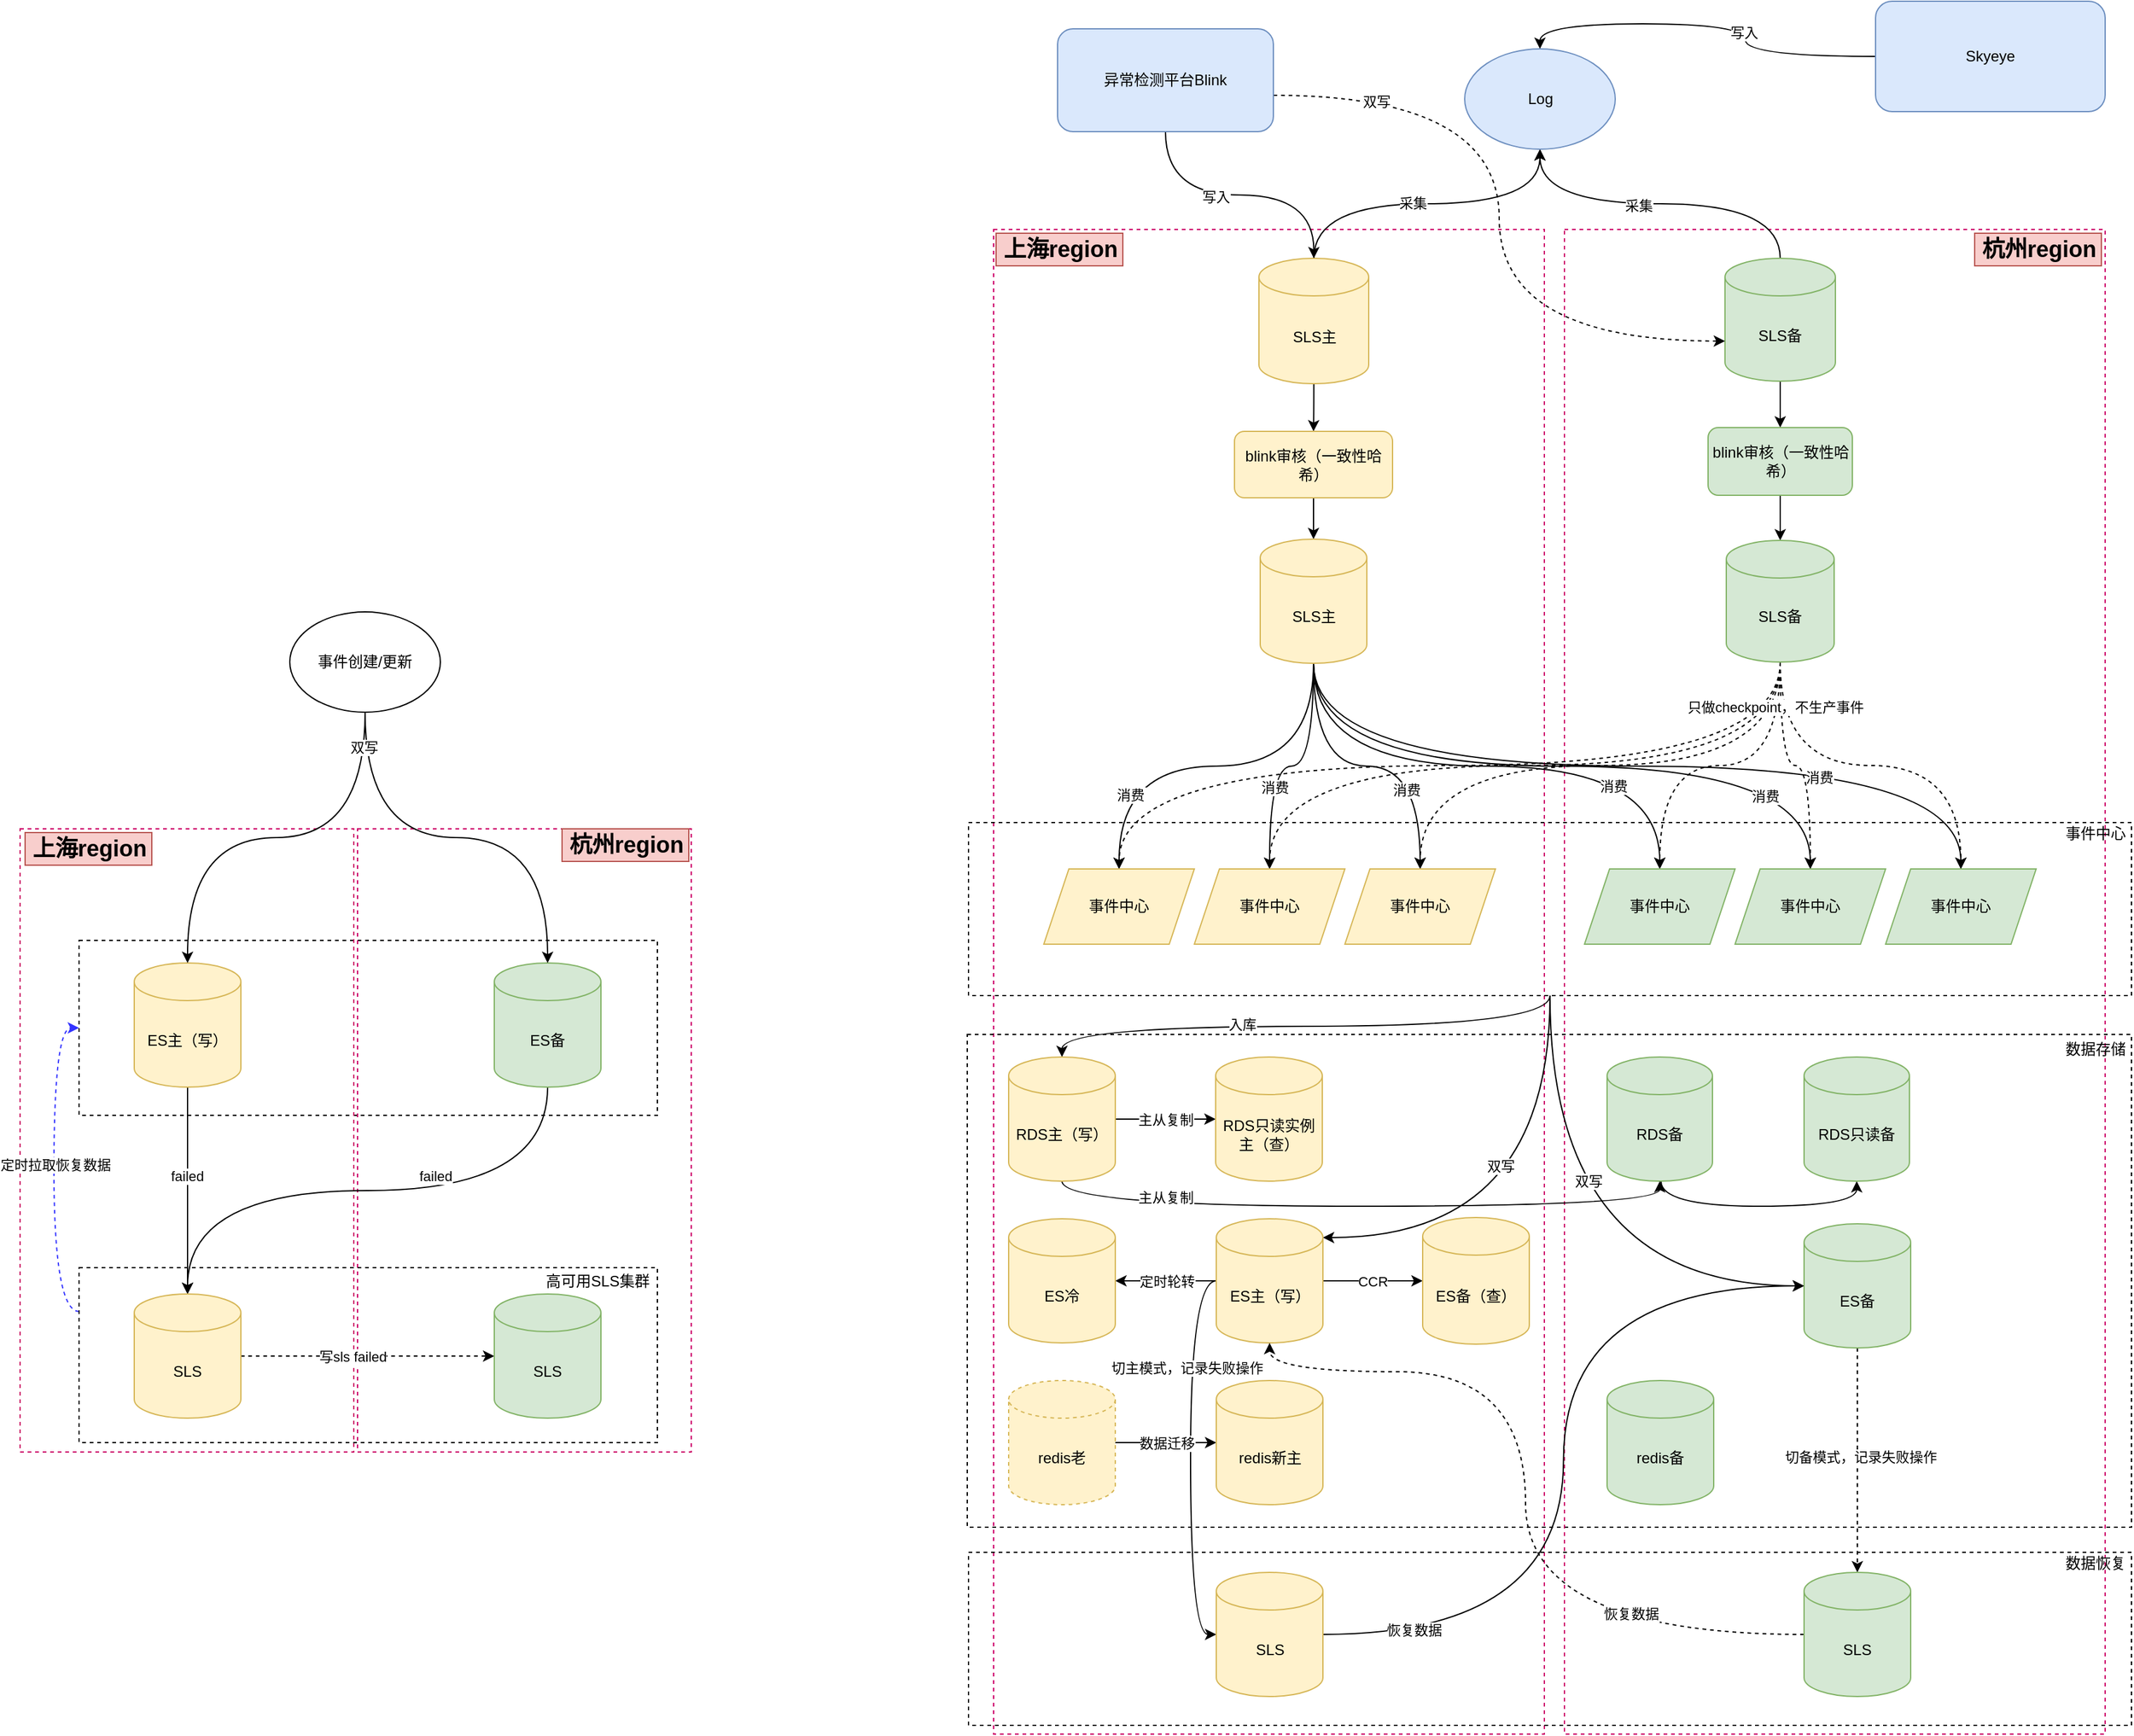 <mxfile version="14.1.1" type="github">
  <diagram id="YGv4_1RwUOP4VzlCztjI" name="Page-1">
    <mxGraphModel dx="2066" dy="1131" grid="0" gridSize="10" guides="1" tooltips="1" connect="1" arrows="1" fold="1" page="1" pageScale="1" pageWidth="3300" pageHeight="4681" math="0" shadow="0">
      <root>
        <mxCell id="0" />
        <mxCell id="1" parent="0" />
        <mxCell id="AawuV2IwHnNIyW79Uif3-26" value="" style="rounded=0;whiteSpace=wrap;html=1;fillColor=none;dashed=1;" vertex="1" parent="1">
          <mxGeometry x="255" y="1525" width="461" height="139.5" as="geometry" />
        </mxCell>
        <mxCell id="AawuV2IwHnNIyW79Uif3-20" value="" style="rounded=0;whiteSpace=wrap;html=1;fillColor=none;dashed=1;strokeColor=#CC0066;" vertex="1" parent="1">
          <mxGeometry x="477" y="1436" width="266" height="497" as="geometry" />
        </mxCell>
        <mxCell id="AawuV2IwHnNIyW79Uif3-18" value="" style="rounded=0;whiteSpace=wrap;html=1;fillColor=none;dashed=1;strokeColor=#CC0066;" vertex="1" parent="1">
          <mxGeometry x="208" y="1436" width="266" height="497" as="geometry" />
        </mxCell>
        <mxCell id="uuZJCu9eJbXiHKsUHWhY-94" value="" style="rounded=0;whiteSpace=wrap;html=1;fillColor=none;dashed=1;strokeColor=#CC0066;" parent="1" vertex="1">
          <mxGeometry x="984" y="958" width="439" height="1200" as="geometry" />
        </mxCell>
        <mxCell id="uuZJCu9eJbXiHKsUHWhY-95" value="" style="rounded=0;whiteSpace=wrap;html=1;fillColor=none;dashed=1;" parent="1" vertex="1">
          <mxGeometry x="963" y="1600" width="928" height="393" as="geometry" />
        </mxCell>
        <mxCell id="5HOgn-vB6nHvYB-M6uXb-4" value="" style="rounded=0;whiteSpace=wrap;html=1;fillColor=none;dashed=1;" parent="1" vertex="1">
          <mxGeometry x="964" y="2013" width="927" height="138" as="geometry" />
        </mxCell>
        <mxCell id="uuZJCu9eJbXiHKsUHWhY-93" value="" style="rounded=0;whiteSpace=wrap;html=1;fillColor=none;dashed=1;strokeColor=#CC0066;" parent="1" vertex="1">
          <mxGeometry x="1439" y="958" width="431" height="1200" as="geometry" />
        </mxCell>
        <mxCell id="uuZJCu9eJbXiHKsUHWhY-96" style="edgeStyle=orthogonalEdgeStyle;curved=1;rounded=0;orthogonalLoop=1;jettySize=auto;html=1;exitX=0.5;exitY=0;exitDx=0;exitDy=0;exitPerimeter=0;entryX=0.5;entryY=1;entryDx=0;entryDy=0;" parent="1" source="uuZJCu9eJbXiHKsUHWhY-99" target="uuZJCu9eJbXiHKsUHWhY-110" edge="1">
          <mxGeometry relative="1" as="geometry" />
        </mxCell>
        <mxCell id="uuZJCu9eJbXiHKsUHWhY-97" value="采集" style="edgeLabel;html=1;align=center;verticalAlign=middle;resizable=0;points=[];" parent="uuZJCu9eJbXiHKsUHWhY-96" vertex="1" connectable="0">
          <mxGeometry x="-0.096" y="2" relative="1" as="geometry">
            <mxPoint x="1" y="1" as="offset" />
          </mxGeometry>
        </mxCell>
        <mxCell id="uuZJCu9eJbXiHKsUHWhY-98" style="edgeStyle=orthogonalEdgeStyle;curved=1;rounded=0;orthogonalLoop=1;jettySize=auto;html=1;entryX=0.5;entryY=0;entryDx=0;entryDy=0;" parent="1" source="uuZJCu9eJbXiHKsUHWhY-99" target="uuZJCu9eJbXiHKsUHWhY-112" edge="1">
          <mxGeometry relative="1" as="geometry" />
        </mxCell>
        <mxCell id="uuZJCu9eJbXiHKsUHWhY-99" value="SLS主" style="shape=cylinder3;whiteSpace=wrap;html=1;boundedLbl=1;backgroundOutline=1;size=15;fillColor=#fff2cc;strokeColor=#d6b656;" parent="1" vertex="1">
          <mxGeometry x="1195.5" y="981" width="87.5" height="100" as="geometry" />
        </mxCell>
        <mxCell id="uuZJCu9eJbXiHKsUHWhY-100" style="edgeStyle=orthogonalEdgeStyle;curved=1;rounded=0;orthogonalLoop=1;jettySize=auto;html=1;entryX=0.5;entryY=1;entryDx=0;entryDy=0;exitX=0.5;exitY=0;exitDx=0;exitDy=0;exitPerimeter=0;" parent="1" source="uuZJCu9eJbXiHKsUHWhY-103" target="uuZJCu9eJbXiHKsUHWhY-110" edge="1">
          <mxGeometry relative="1" as="geometry" />
        </mxCell>
        <mxCell id="uuZJCu9eJbXiHKsUHWhY-101" value="采集" style="edgeLabel;html=1;align=center;verticalAlign=middle;resizable=0;points=[];" parent="uuZJCu9eJbXiHKsUHWhY-100" vertex="1" connectable="0">
          <mxGeometry x="0.13" y="1" relative="1" as="geometry">
            <mxPoint x="1" as="offset" />
          </mxGeometry>
        </mxCell>
        <mxCell id="uuZJCu9eJbXiHKsUHWhY-102" style="edgeStyle=orthogonalEdgeStyle;curved=1;rounded=0;orthogonalLoop=1;jettySize=auto;html=1;entryX=0.5;entryY=0;entryDx=0;entryDy=0;" parent="1" source="uuZJCu9eJbXiHKsUHWhY-103" target="uuZJCu9eJbXiHKsUHWhY-114" edge="1">
          <mxGeometry relative="1" as="geometry" />
        </mxCell>
        <mxCell id="uuZJCu9eJbXiHKsUHWhY-103" value="SLS备" style="shape=cylinder3;whiteSpace=wrap;html=1;boundedLbl=1;backgroundOutline=1;size=15;fillColor=#d5e8d4;strokeColor=#82b366;" parent="1" vertex="1">
          <mxGeometry x="1567" y="981" width="88" height="98" as="geometry" />
        </mxCell>
        <mxCell id="uuZJCu9eJbXiHKsUHWhY-104" style="edgeStyle=orthogonalEdgeStyle;curved=1;rounded=0;orthogonalLoop=1;jettySize=auto;html=1;entryX=0.5;entryY=0;entryDx=0;entryDy=0;entryPerimeter=0;exitX=0.5;exitY=1;exitDx=0;exitDy=0;" parent="1" source="uuZJCu9eJbXiHKsUHWhY-106" target="uuZJCu9eJbXiHKsUHWhY-99" edge="1">
          <mxGeometry relative="1" as="geometry">
            <mxPoint x="1185" y="980" as="targetPoint" />
          </mxGeometry>
        </mxCell>
        <mxCell id="uuZJCu9eJbXiHKsUHWhY-105" value="写入" style="edgeLabel;html=1;align=center;verticalAlign=middle;resizable=0;points=[];" parent="uuZJCu9eJbXiHKsUHWhY-104" vertex="1" connectable="0">
          <mxGeometry x="-0.177" y="-1" relative="1" as="geometry">
            <mxPoint as="offset" />
          </mxGeometry>
        </mxCell>
        <mxCell id="5HOgn-vB6nHvYB-M6uXb-30" style="edgeStyle=orthogonalEdgeStyle;curved=1;rounded=0;orthogonalLoop=1;jettySize=auto;html=1;entryX=0;entryY=0;entryDx=0;entryDy=66;entryPerimeter=0;dashed=1;" parent="1" source="uuZJCu9eJbXiHKsUHWhY-106" target="uuZJCu9eJbXiHKsUHWhY-103" edge="1">
          <mxGeometry relative="1" as="geometry">
            <Array as="points">
              <mxPoint x="1387" y="851" />
              <mxPoint x="1387" y="1047" />
            </Array>
          </mxGeometry>
        </mxCell>
        <mxCell id="5HOgn-vB6nHvYB-M6uXb-31" value="双写" style="edgeLabel;html=1;align=center;verticalAlign=middle;resizable=0;points=[];" parent="5HOgn-vB6nHvYB-M6uXb-30" vertex="1" connectable="0">
          <mxGeometry x="-0.705" y="-5" relative="1" as="geometry">
            <mxPoint as="offset" />
          </mxGeometry>
        </mxCell>
        <mxCell id="uuZJCu9eJbXiHKsUHWhY-106" value="异常检测平台Blink" style="rounded=1;whiteSpace=wrap;html=1;fillColor=#dae8fc;strokeColor=#6c8ebf;" parent="1" vertex="1">
          <mxGeometry x="1035" y="798" width="172" height="82" as="geometry" />
        </mxCell>
        <mxCell id="uuZJCu9eJbXiHKsUHWhY-107" style="edgeStyle=orthogonalEdgeStyle;curved=1;rounded=0;orthogonalLoop=1;jettySize=auto;html=1;entryX=0.5;entryY=0;entryDx=0;entryDy=0;" parent="1" source="uuZJCu9eJbXiHKsUHWhY-109" target="uuZJCu9eJbXiHKsUHWhY-110" edge="1">
          <mxGeometry relative="1" as="geometry" />
        </mxCell>
        <mxCell id="uuZJCu9eJbXiHKsUHWhY-108" value="写入" style="edgeLabel;html=1;align=center;verticalAlign=middle;resizable=0;points=[];" parent="uuZJCu9eJbXiHKsUHWhY-107" vertex="1" connectable="0">
          <mxGeometry x="-0.216" y="2" relative="1" as="geometry">
            <mxPoint as="offset" />
          </mxGeometry>
        </mxCell>
        <mxCell id="uuZJCu9eJbXiHKsUHWhY-109" value="Skyeye" style="rounded=1;whiteSpace=wrap;html=1;fillColor=#dae8fc;strokeColor=#6c8ebf;" parent="1" vertex="1">
          <mxGeometry x="1687" y="776" width="183" height="88" as="geometry" />
        </mxCell>
        <mxCell id="uuZJCu9eJbXiHKsUHWhY-110" value="Log" style="ellipse;whiteSpace=wrap;html=1;fillColor=#dae8fc;strokeColor=#6c8ebf;" parent="1" vertex="1">
          <mxGeometry x="1359.5" y="814" width="120" height="80" as="geometry" />
        </mxCell>
        <mxCell id="uuZJCu9eJbXiHKsUHWhY-111" style="edgeStyle=orthogonalEdgeStyle;curved=1;rounded=0;orthogonalLoop=1;jettySize=auto;html=1;entryX=0.5;entryY=0;entryDx=0;entryDy=0;entryPerimeter=0;" parent="1" source="uuZJCu9eJbXiHKsUHWhY-112" target="uuZJCu9eJbXiHKsUHWhY-127" edge="1">
          <mxGeometry relative="1" as="geometry" />
        </mxCell>
        <mxCell id="uuZJCu9eJbXiHKsUHWhY-112" value="blink审核（一致性哈希）" style="rounded=1;whiteSpace=wrap;html=1;fillColor=#fff2cc;strokeColor=#d6b656;" parent="1" vertex="1">
          <mxGeometry x="1176" y="1119" width="126" height="53" as="geometry" />
        </mxCell>
        <mxCell id="uuZJCu9eJbXiHKsUHWhY-113" style="edgeStyle=orthogonalEdgeStyle;curved=1;rounded=0;orthogonalLoop=1;jettySize=auto;html=1;entryX=0.5;entryY=0;entryDx=0;entryDy=0;entryPerimeter=0;" parent="1" source="uuZJCu9eJbXiHKsUHWhY-114" target="uuZJCu9eJbXiHKsUHWhY-135" edge="1">
          <mxGeometry relative="1" as="geometry" />
        </mxCell>
        <mxCell id="uuZJCu9eJbXiHKsUHWhY-114" value="blink审核（一致性哈希）" style="rounded=1;whiteSpace=wrap;html=1;fillColor=#d5e8d4;strokeColor=#82b366;" parent="1" vertex="1">
          <mxGeometry x="1553.5" y="1116" width="115" height="54" as="geometry" />
        </mxCell>
        <mxCell id="uuZJCu9eJbXiHKsUHWhY-115" style="edgeStyle=orthogonalEdgeStyle;curved=1;rounded=0;orthogonalLoop=1;jettySize=auto;html=1;entryX=0.5;entryY=0;entryDx=0;entryDy=0;exitX=0.5;exitY=1;exitDx=0;exitDy=0;exitPerimeter=0;" parent="1" source="uuZJCu9eJbXiHKsUHWhY-127" target="uuZJCu9eJbXiHKsUHWhY-136" edge="1">
          <mxGeometry relative="1" as="geometry" />
        </mxCell>
        <mxCell id="uuZJCu9eJbXiHKsUHWhY-116" value="消费&amp;nbsp; &amp;nbsp; &amp;nbsp;&amp;nbsp;" style="edgeLabel;html=1;align=center;verticalAlign=middle;resizable=0;points=[];" parent="uuZJCu9eJbXiHKsUHWhY-115" vertex="1" connectable="0">
          <mxGeometry x="0.629" y="18" relative="1" as="geometry">
            <mxPoint as="offset" />
          </mxGeometry>
        </mxCell>
        <mxCell id="uuZJCu9eJbXiHKsUHWhY-117" style="edgeStyle=orthogonalEdgeStyle;curved=1;rounded=0;orthogonalLoop=1;jettySize=auto;html=1;" parent="1" source="uuZJCu9eJbXiHKsUHWhY-127" target="uuZJCu9eJbXiHKsUHWhY-137" edge="1">
          <mxGeometry relative="1" as="geometry" />
        </mxCell>
        <mxCell id="uuZJCu9eJbXiHKsUHWhY-118" value="消费" style="edgeLabel;html=1;align=center;verticalAlign=middle;resizable=0;points=[];" parent="uuZJCu9eJbXiHKsUHWhY-117" vertex="1" connectable="0">
          <mxGeometry x="0.348" y="4" relative="1" as="geometry">
            <mxPoint as="offset" />
          </mxGeometry>
        </mxCell>
        <mxCell id="uuZJCu9eJbXiHKsUHWhY-119" style="edgeStyle=orthogonalEdgeStyle;curved=1;rounded=0;orthogonalLoop=1;jettySize=auto;html=1;entryX=0.5;entryY=0;entryDx=0;entryDy=0;" parent="1" source="uuZJCu9eJbXiHKsUHWhY-127" target="uuZJCu9eJbXiHKsUHWhY-138" edge="1">
          <mxGeometry relative="1" as="geometry" />
        </mxCell>
        <mxCell id="uuZJCu9eJbXiHKsUHWhY-120" value="消费" style="edgeLabel;html=1;align=center;verticalAlign=middle;resizable=0;points=[];" parent="uuZJCu9eJbXiHKsUHWhY-119" vertex="1" connectable="0">
          <mxGeometry x="0.494" y="-11" relative="1" as="geometry">
            <mxPoint as="offset" />
          </mxGeometry>
        </mxCell>
        <mxCell id="uuZJCu9eJbXiHKsUHWhY-121" style="edgeStyle=orthogonalEdgeStyle;curved=1;rounded=0;orthogonalLoop=1;jettySize=auto;html=1;entryX=0.5;entryY=0;entryDx=0;entryDy=0;exitX=0.5;exitY=1;exitDx=0;exitDy=0;exitPerimeter=0;" parent="1" source="uuZJCu9eJbXiHKsUHWhY-127" target="uuZJCu9eJbXiHKsUHWhY-139" edge="1">
          <mxGeometry relative="1" as="geometry" />
        </mxCell>
        <mxCell id="uuZJCu9eJbXiHKsUHWhY-122" value="消费" style="edgeLabel;html=1;align=center;verticalAlign=middle;resizable=0;points=[];" parent="uuZJCu9eJbXiHKsUHWhY-121" vertex="1" connectable="0">
          <mxGeometry x="0.458" y="-16" relative="1" as="geometry">
            <mxPoint as="offset" />
          </mxGeometry>
        </mxCell>
        <mxCell id="uuZJCu9eJbXiHKsUHWhY-123" style="edgeStyle=orthogonalEdgeStyle;curved=1;rounded=0;orthogonalLoop=1;jettySize=auto;html=1;exitX=0.5;exitY=1;exitDx=0;exitDy=0;exitPerimeter=0;" parent="1" source="uuZJCu9eJbXiHKsUHWhY-127" target="uuZJCu9eJbXiHKsUHWhY-140" edge="1">
          <mxGeometry relative="1" as="geometry" />
        </mxCell>
        <mxCell id="uuZJCu9eJbXiHKsUHWhY-124" value="消费" style="edgeLabel;html=1;align=center;verticalAlign=middle;resizable=0;points=[];" parent="uuZJCu9eJbXiHKsUHWhY-123" vertex="1" connectable="0">
          <mxGeometry x="0.577" y="-24" relative="1" as="geometry">
            <mxPoint as="offset" />
          </mxGeometry>
        </mxCell>
        <mxCell id="uuZJCu9eJbXiHKsUHWhY-125" style="edgeStyle=orthogonalEdgeStyle;curved=1;rounded=0;orthogonalLoop=1;jettySize=auto;html=1;exitX=0.5;exitY=1;exitDx=0;exitDy=0;exitPerimeter=0;" parent="1" source="uuZJCu9eJbXiHKsUHWhY-127" target="uuZJCu9eJbXiHKsUHWhY-141" edge="1">
          <mxGeometry relative="1" as="geometry" />
        </mxCell>
        <mxCell id="uuZJCu9eJbXiHKsUHWhY-126" value="消费" style="edgeLabel;html=1;align=center;verticalAlign=middle;resizable=0;points=[];" parent="uuZJCu9eJbXiHKsUHWhY-125" vertex="1" connectable="0">
          <mxGeometry x="0.425" y="-9" relative="1" as="geometry">
            <mxPoint as="offset" />
          </mxGeometry>
        </mxCell>
        <mxCell id="uuZJCu9eJbXiHKsUHWhY-127" value="SLS主" style="shape=cylinder3;whiteSpace=wrap;html=1;boundedLbl=1;backgroundOutline=1;size=15;fillColor=#fff2cc;strokeColor=#d6b656;" parent="1" vertex="1">
          <mxGeometry x="1196.5" y="1205" width="85" height="99" as="geometry" />
        </mxCell>
        <mxCell id="uuZJCu9eJbXiHKsUHWhY-128" style="edgeStyle=orthogonalEdgeStyle;curved=1;rounded=0;orthogonalLoop=1;jettySize=auto;html=1;exitX=0.5;exitY=1;exitDx=0;exitDy=0;exitPerimeter=0;dashed=1;" parent="1" source="uuZJCu9eJbXiHKsUHWhY-135" target="uuZJCu9eJbXiHKsUHWhY-136" edge="1">
          <mxGeometry relative="1" as="geometry" />
        </mxCell>
        <mxCell id="uuZJCu9eJbXiHKsUHWhY-129" style="edgeStyle=orthogonalEdgeStyle;curved=1;rounded=0;orthogonalLoop=1;jettySize=auto;html=1;entryX=0.5;entryY=0;entryDx=0;entryDy=0;dashed=1;strokeWidth=1;exitX=0.5;exitY=1;exitDx=0;exitDy=0;exitPerimeter=0;" parent="1" source="uuZJCu9eJbXiHKsUHWhY-135" target="uuZJCu9eJbXiHKsUHWhY-137" edge="1">
          <mxGeometry relative="1" as="geometry" />
        </mxCell>
        <mxCell id="uuZJCu9eJbXiHKsUHWhY-130" style="edgeStyle=orthogonalEdgeStyle;curved=1;rounded=0;orthogonalLoop=1;jettySize=auto;html=1;entryX=0.5;entryY=0;entryDx=0;entryDy=0;dashed=1;strokeWidth=1;exitX=0.5;exitY=1;exitDx=0;exitDy=0;exitPerimeter=0;" parent="1" source="uuZJCu9eJbXiHKsUHWhY-135" target="uuZJCu9eJbXiHKsUHWhY-138" edge="1">
          <mxGeometry relative="1" as="geometry" />
        </mxCell>
        <mxCell id="uuZJCu9eJbXiHKsUHWhY-131" style="edgeStyle=orthogonalEdgeStyle;curved=1;rounded=0;orthogonalLoop=1;jettySize=auto;html=1;entryX=0.5;entryY=0;entryDx=0;entryDy=0;dashed=1;strokeWidth=1;" parent="1" source="uuZJCu9eJbXiHKsUHWhY-135" target="uuZJCu9eJbXiHKsUHWhY-139" edge="1">
          <mxGeometry relative="1" as="geometry" />
        </mxCell>
        <mxCell id="uuZJCu9eJbXiHKsUHWhY-132" style="edgeStyle=orthogonalEdgeStyle;curved=1;rounded=0;orthogonalLoop=1;jettySize=auto;html=1;entryX=0.5;entryY=0;entryDx=0;entryDy=0;dashed=1;strokeWidth=1;" parent="1" source="uuZJCu9eJbXiHKsUHWhY-135" target="uuZJCu9eJbXiHKsUHWhY-140" edge="1">
          <mxGeometry relative="1" as="geometry" />
        </mxCell>
        <mxCell id="uuZJCu9eJbXiHKsUHWhY-133" style="edgeStyle=orthogonalEdgeStyle;curved=1;rounded=0;orthogonalLoop=1;jettySize=auto;html=1;dashed=1;strokeWidth=1;exitX=0.5;exitY=1;exitDx=0;exitDy=0;exitPerimeter=0;" parent="1" source="uuZJCu9eJbXiHKsUHWhY-135" target="uuZJCu9eJbXiHKsUHWhY-141" edge="1">
          <mxGeometry relative="1" as="geometry" />
        </mxCell>
        <mxCell id="uuZJCu9eJbXiHKsUHWhY-134" value="只做checkpoint，不生产事件" style="edgeLabel;html=1;align=center;verticalAlign=middle;resizable=0;points=[];" parent="uuZJCu9eJbXiHKsUHWhY-133" vertex="1" connectable="0">
          <mxGeometry x="-0.77" y="5" relative="1" as="geometry">
            <mxPoint x="-9" as="offset" />
          </mxGeometry>
        </mxCell>
        <mxCell id="uuZJCu9eJbXiHKsUHWhY-135" value="SLS备" style="shape=cylinder3;whiteSpace=wrap;html=1;boundedLbl=1;backgroundOutline=1;size=15;fillColor=#d5e8d4;strokeColor=#82b366;" parent="1" vertex="1">
          <mxGeometry x="1568" y="1206" width="86" height="97" as="geometry" />
        </mxCell>
        <mxCell id="uuZJCu9eJbXiHKsUHWhY-136" value="事件中心" style="shape=parallelogram;perimeter=parallelogramPerimeter;whiteSpace=wrap;html=1;fixedSize=1;fillColor=#fff2cc;strokeColor=#d6b656;" parent="1" vertex="1">
          <mxGeometry x="1024" y="1468" width="120" height="60" as="geometry" />
        </mxCell>
        <mxCell id="uuZJCu9eJbXiHKsUHWhY-137" value="事件中心" style="shape=parallelogram;perimeter=parallelogramPerimeter;whiteSpace=wrap;html=1;fixedSize=1;fillColor=#fff2cc;strokeColor=#d6b656;" parent="1" vertex="1">
          <mxGeometry x="1144" y="1468" width="120" height="60" as="geometry" />
        </mxCell>
        <mxCell id="uuZJCu9eJbXiHKsUHWhY-138" value="事件中心" style="shape=parallelogram;perimeter=parallelogramPerimeter;whiteSpace=wrap;html=1;fixedSize=1;fillColor=#fff2cc;strokeColor=#d6b656;" parent="1" vertex="1">
          <mxGeometry x="1264" y="1468" width="120" height="60" as="geometry" />
        </mxCell>
        <mxCell id="uuZJCu9eJbXiHKsUHWhY-139" value="事件中心" style="shape=parallelogram;perimeter=parallelogramPerimeter;whiteSpace=wrap;html=1;fixedSize=1;fillColor=#d5e8d4;strokeColor=#82b366;" parent="1" vertex="1">
          <mxGeometry x="1455" y="1468" width="120" height="60" as="geometry" />
        </mxCell>
        <mxCell id="uuZJCu9eJbXiHKsUHWhY-140" value="事件中心" style="shape=parallelogram;perimeter=parallelogramPerimeter;whiteSpace=wrap;html=1;fixedSize=1;fillColor=#d5e8d4;strokeColor=#82b366;" parent="1" vertex="1">
          <mxGeometry x="1575" y="1468" width="120" height="60" as="geometry" />
        </mxCell>
        <mxCell id="uuZJCu9eJbXiHKsUHWhY-141" value="事件中心" style="shape=parallelogram;perimeter=parallelogramPerimeter;whiteSpace=wrap;html=1;fixedSize=1;fillColor=#d5e8d4;strokeColor=#82b366;" parent="1" vertex="1">
          <mxGeometry x="1695" y="1468" width="120" height="60" as="geometry" />
        </mxCell>
        <mxCell id="uuZJCu9eJbXiHKsUHWhY-142" value="主从复制" style="edgeStyle=orthogonalEdgeStyle;curved=1;rounded=0;orthogonalLoop=1;jettySize=auto;html=1;strokeWidth=1;" parent="1" source="uuZJCu9eJbXiHKsUHWhY-148" target="uuZJCu9eJbXiHKsUHWhY-151" edge="1">
          <mxGeometry relative="1" as="geometry" />
        </mxCell>
        <mxCell id="5HOgn-vB6nHvYB-M6uXb-21" style="edgeStyle=orthogonalEdgeStyle;curved=1;rounded=0;orthogonalLoop=1;jettySize=auto;html=1;entryX=0.5;entryY=1;entryDx=0;entryDy=0;entryPerimeter=0;" parent="1" target="uuZJCu9eJbXiHKsUHWhY-181" edge="1">
          <mxGeometry relative="1" as="geometry">
            <mxPoint x="1516" y="1717" as="sourcePoint" />
            <Array as="points">
              <mxPoint x="1516" y="1737" />
              <mxPoint x="1672" y="1737" />
            </Array>
          </mxGeometry>
        </mxCell>
        <mxCell id="uuZJCu9eJbXiHKsUHWhY-149" value="RDS备" style="shape=cylinder3;whiteSpace=wrap;html=1;boundedLbl=1;backgroundOutline=1;size=15;fillColor=#d5e8d4;strokeColor=#82b366;" parent="1" vertex="1">
          <mxGeometry x="1473" y="1618" width="84" height="99" as="geometry" />
        </mxCell>
        <mxCell id="uuZJCu9eJbXiHKsUHWhY-151" value="RDS只读实例主（查）" style="shape=cylinder3;whiteSpace=wrap;html=1;boundedLbl=1;backgroundOutline=1;size=15;fillColor=#fff2cc;strokeColor=#d6b656;" parent="1" vertex="1">
          <mxGeometry x="1161" y="1618" width="85" height="99" as="geometry" />
        </mxCell>
        <mxCell id="uuZJCu9eJbXiHKsUHWhY-156" style="edgeStyle=orthogonalEdgeStyle;curved=1;rounded=0;orthogonalLoop=1;jettySize=auto;html=1;strokeWidth=1;" parent="1" source="uuZJCu9eJbXiHKsUHWhY-158" target="uuZJCu9eJbXiHKsUHWhY-148" edge="1">
          <mxGeometry relative="1" as="geometry" />
        </mxCell>
        <mxCell id="uuZJCu9eJbXiHKsUHWhY-157" value="入库" style="edgeLabel;html=1;align=center;verticalAlign=middle;resizable=0;points=[];" parent="uuZJCu9eJbXiHKsUHWhY-156" vertex="1" connectable="0">
          <mxGeometry x="0.237" y="-2" relative="1" as="geometry">
            <mxPoint x="1" as="offset" />
          </mxGeometry>
        </mxCell>
        <mxCell id="5HOgn-vB6nHvYB-M6uXb-11" style="edgeStyle=orthogonalEdgeStyle;curved=1;rounded=0;orthogonalLoop=1;jettySize=auto;html=1;entryX=0;entryY=0.5;entryDx=0;entryDy=0;entryPerimeter=0;" parent="1" source="uuZJCu9eJbXiHKsUHWhY-158" target="uuZJCu9eJbXiHKsUHWhY-170" edge="1">
          <mxGeometry relative="1" as="geometry" />
        </mxCell>
        <mxCell id="5HOgn-vB6nHvYB-M6uXb-16" value="双写" style="edgeLabel;html=1;align=center;verticalAlign=middle;resizable=0;points=[];" parent="5HOgn-vB6nHvYB-M6uXb-11" vertex="1" connectable="0">
          <mxGeometry x="-0.317" y="30" relative="1" as="geometry">
            <mxPoint as="offset" />
          </mxGeometry>
        </mxCell>
        <mxCell id="5HOgn-vB6nHvYB-M6uXb-13" style="edgeStyle=orthogonalEdgeStyle;curved=1;rounded=0;orthogonalLoop=1;jettySize=auto;html=1;entryX=1;entryY=0;entryDx=0;entryDy=15;entryPerimeter=0;" parent="1" source="uuZJCu9eJbXiHKsUHWhY-158" target="uuZJCu9eJbXiHKsUHWhY-164" edge="1">
          <mxGeometry relative="1" as="geometry" />
        </mxCell>
        <mxCell id="5HOgn-vB6nHvYB-M6uXb-15" value="双写" style="edgeLabel;html=1;align=center;verticalAlign=middle;resizable=0;points=[];" parent="5HOgn-vB6nHvYB-M6uXb-13" vertex="1" connectable="0">
          <mxGeometry x="-0.704" y="-1" relative="1" as="geometry">
            <mxPoint x="-38.47" y="80.71" as="offset" />
          </mxGeometry>
        </mxCell>
        <mxCell id="uuZJCu9eJbXiHKsUHWhY-158" value="" style="rounded=0;whiteSpace=wrap;html=1;fillColor=none;dashed=1;" parent="1" vertex="1">
          <mxGeometry x="964" y="1431" width="927" height="138" as="geometry" />
        </mxCell>
        <mxCell id="uuZJCu9eJbXiHKsUHWhY-159" value="事件中心" style="text;html=1;align=center;verticalAlign=middle;resizable=0;points=[];autosize=1;" parent="1" vertex="1">
          <mxGeometry x="1833" y="1431" width="58" height="18" as="geometry" />
        </mxCell>
        <mxCell id="uuZJCu9eJbXiHKsUHWhY-161" style="edgeStyle=orthogonalEdgeStyle;curved=1;rounded=0;orthogonalLoop=1;jettySize=auto;html=1;entryX=0;entryY=0.5;entryDx=0;entryDy=0;entryPerimeter=0;strokeWidth=1;" parent="1" source="uuZJCu9eJbXiHKsUHWhY-164" target="uuZJCu9eJbXiHKsUHWhY-165" edge="1">
          <mxGeometry relative="1" as="geometry" />
        </mxCell>
        <mxCell id="uuZJCu9eJbXiHKsUHWhY-162" value="CCR" style="edgeLabel;html=1;align=center;verticalAlign=middle;resizable=0;points=[];" parent="uuZJCu9eJbXiHKsUHWhY-161" vertex="1" connectable="0">
          <mxGeometry x="-0.186" relative="1" as="geometry">
            <mxPoint x="6.56" as="offset" />
          </mxGeometry>
        </mxCell>
        <mxCell id="uuZJCu9eJbXiHKsUHWhY-163" style="edgeStyle=orthogonalEdgeStyle;curved=1;rounded=0;orthogonalLoop=1;jettySize=auto;html=1;strokeWidth=1;" parent="1" source="uuZJCu9eJbXiHKsUHWhY-164" target="uuZJCu9eJbXiHKsUHWhY-167" edge="1">
          <mxGeometry relative="1" as="geometry" />
        </mxCell>
        <mxCell id="5HOgn-vB6nHvYB-M6uXb-6" value="定时轮转" style="edgeLabel;html=1;align=center;verticalAlign=middle;resizable=0;points=[];" parent="uuZJCu9eJbXiHKsUHWhY-163" vertex="1" connectable="0">
          <mxGeometry x="-0.017" y="1" relative="1" as="geometry">
            <mxPoint y="-1" as="offset" />
          </mxGeometry>
        </mxCell>
        <mxCell id="5HOgn-vB6nHvYB-M6uXb-24" style="edgeStyle=orthogonalEdgeStyle;curved=1;rounded=0;orthogonalLoop=1;jettySize=auto;html=1;entryX=0;entryY=0.5;entryDx=0;entryDy=0;entryPerimeter=0;" parent="1" source="uuZJCu9eJbXiHKsUHWhY-164" target="5HOgn-vB6nHvYB-M6uXb-23" edge="1">
          <mxGeometry relative="1" as="geometry">
            <Array as="points">
              <mxPoint x="1141" y="1797" />
              <mxPoint x="1141" y="2079" />
            </Array>
          </mxGeometry>
        </mxCell>
        <mxCell id="5HOgn-vB6nHvYB-M6uXb-25" value="切主模式，记录失败操作" style="edgeLabel;html=1;align=center;verticalAlign=middle;resizable=0;points=[];" parent="5HOgn-vB6nHvYB-M6uXb-24" vertex="1" connectable="0">
          <mxGeometry x="-0.483" y="2" relative="1" as="geometry">
            <mxPoint x="-5" y="6" as="offset" />
          </mxGeometry>
        </mxCell>
        <mxCell id="uuZJCu9eJbXiHKsUHWhY-164" value="ES主（写）" style="shape=cylinder3;whiteSpace=wrap;html=1;boundedLbl=1;backgroundOutline=1;size=15;fillColor=#fff2cc;strokeColor=#d6b656;" parent="1" vertex="1">
          <mxGeometry x="1161.5" y="1747" width="85" height="99" as="geometry" />
        </mxCell>
        <mxCell id="uuZJCu9eJbXiHKsUHWhY-165" value="ES备（查）" style="shape=cylinder3;whiteSpace=wrap;html=1;boundedLbl=1;backgroundOutline=1;size=15;fillColor=#fff2cc;strokeColor=#d6b656;" parent="1" vertex="1">
          <mxGeometry x="1326" y="1746" width="85" height="101" as="geometry" />
        </mxCell>
        <mxCell id="uuZJCu9eJbXiHKsUHWhY-166" value="数据存储" style="text;html=1;align=center;verticalAlign=middle;resizable=0;points=[];autosize=1;" parent="1" vertex="1">
          <mxGeometry x="1833" y="1603" width="58" height="18" as="geometry" />
        </mxCell>
        <mxCell id="uuZJCu9eJbXiHKsUHWhY-167" value="ES冷" style="shape=cylinder3;whiteSpace=wrap;html=1;boundedLbl=1;backgroundOutline=1;size=15;fillColor=#fff2cc;strokeColor=#d6b656;" parent="1" vertex="1">
          <mxGeometry x="996" y="1747" width="85" height="99" as="geometry" />
        </mxCell>
        <mxCell id="uuZJCu9eJbXiHKsUHWhY-168" style="edgeStyle=orthogonalEdgeStyle;rounded=0;orthogonalLoop=1;jettySize=auto;html=1;curved=1;dashed=1;exitX=0.5;exitY=1;exitDx=0;exitDy=0;exitPerimeter=0;" parent="1" source="uuZJCu9eJbXiHKsUHWhY-170" target="uuZJCu9eJbXiHKsUHWhY-184" edge="1">
          <mxGeometry relative="1" as="geometry" />
        </mxCell>
        <mxCell id="uuZJCu9eJbXiHKsUHWhY-169" value="切备模式，记录失败操作" style="edgeLabel;html=1;align=center;verticalAlign=middle;resizable=0;points=[];" parent="uuZJCu9eJbXiHKsUHWhY-168" vertex="1" connectable="0">
          <mxGeometry x="-0.031" y="2" relative="1" as="geometry">
            <mxPoint as="offset" />
          </mxGeometry>
        </mxCell>
        <mxCell id="uuZJCu9eJbXiHKsUHWhY-170" value="ES备" style="shape=cylinder3;whiteSpace=wrap;html=1;boundedLbl=1;backgroundOutline=1;size=15;fillColor=#d5e8d4;strokeColor=#82b366;" parent="1" vertex="1">
          <mxGeometry x="1630" y="1751" width="85" height="99" as="geometry" />
        </mxCell>
        <mxCell id="uuZJCu9eJbXiHKsUHWhY-171" value="上海region" style="text;html=1;align=center;verticalAlign=middle;resizable=0;points=[];autosize=1;fillColor=#f8cecc;strokeColor=#b85450;fontStyle=1;fontSize=18;" parent="1" vertex="1">
          <mxGeometry x="986" y="961" width="101" height="26" as="geometry" />
        </mxCell>
        <mxCell id="uuZJCu9eJbXiHKsUHWhY-172" value="杭州region" style="text;html=1;align=center;verticalAlign=middle;resizable=0;points=[];autosize=1;fillColor=#f8cecc;strokeColor=#b85450;fontStyle=1;fontSize=18;" parent="1" vertex="1">
          <mxGeometry x="1766" y="961" width="101" height="26" as="geometry" />
        </mxCell>
        <mxCell id="5HOgn-vB6nHvYB-M6uXb-18" value="数据迁移" style="edgeStyle=orthogonalEdgeStyle;curved=1;rounded=0;orthogonalLoop=1;jettySize=auto;html=1;entryX=0;entryY=0.5;entryDx=0;entryDy=0;entryPerimeter=0;" parent="1" source="uuZJCu9eJbXiHKsUHWhY-173" target="uuZJCu9eJbXiHKsUHWhY-175" edge="1">
          <mxGeometry relative="1" as="geometry" />
        </mxCell>
        <mxCell id="uuZJCu9eJbXiHKsUHWhY-173" value="redis老" style="shape=cylinder3;whiteSpace=wrap;html=1;boundedLbl=1;backgroundOutline=1;size=15;fillColor=#fff2cc;strokeColor=#d6b656;dashed=1;" parent="1" vertex="1">
          <mxGeometry x="996" y="1876" width="85" height="99" as="geometry" />
        </mxCell>
        <mxCell id="uuZJCu9eJbXiHKsUHWhY-175" value="redis新主" style="shape=cylinder3;whiteSpace=wrap;html=1;boundedLbl=1;backgroundOutline=1;size=15;fillColor=#fff2cc;strokeColor=#d6b656;" parent="1" vertex="1">
          <mxGeometry x="1161.5" y="1876" width="85" height="99" as="geometry" />
        </mxCell>
        <mxCell id="uuZJCu9eJbXiHKsUHWhY-180" value="redis备" style="shape=cylinder3;whiteSpace=wrap;html=1;boundedLbl=1;backgroundOutline=1;size=15;fillColor=#d5e8d4;strokeColor=#82b366;" parent="1" vertex="1">
          <mxGeometry x="1473" y="1876" width="85" height="99" as="geometry" />
        </mxCell>
        <mxCell id="uuZJCu9eJbXiHKsUHWhY-181" value="RDS只读备" style="shape=cylinder3;whiteSpace=wrap;html=1;boundedLbl=1;backgroundOutline=1;size=15;fillColor=#d5e8d4;strokeColor=#82b366;" parent="1" vertex="1">
          <mxGeometry x="1630" y="1618" width="84" height="99" as="geometry" />
        </mxCell>
        <mxCell id="5HOgn-vB6nHvYB-M6uXb-7" style="edgeStyle=orthogonalEdgeStyle;curved=1;rounded=0;orthogonalLoop=1;jettySize=auto;html=1;entryX=0.5;entryY=1;entryDx=0;entryDy=0;entryPerimeter=0;dashed=1;" parent="1" source="uuZJCu9eJbXiHKsUHWhY-184" target="uuZJCu9eJbXiHKsUHWhY-164" edge="1">
          <mxGeometry relative="1" as="geometry">
            <Array as="points">
              <mxPoint x="1408" y="2079" />
              <mxPoint x="1408" y="1869" />
              <mxPoint x="1204" y="1869" />
            </Array>
          </mxGeometry>
        </mxCell>
        <mxCell id="5HOgn-vB6nHvYB-M6uXb-8" value="恢复数据" style="edgeLabel;html=1;align=center;verticalAlign=middle;resizable=0;points=[];" parent="5HOgn-vB6nHvYB-M6uXb-7" vertex="1" connectable="0">
          <mxGeometry x="-0.579" y="-17" relative="1" as="geometry">
            <mxPoint as="offset" />
          </mxGeometry>
        </mxCell>
        <mxCell id="uuZJCu9eJbXiHKsUHWhY-184" value="SLS" style="shape=cylinder3;whiteSpace=wrap;html=1;boundedLbl=1;backgroundOutline=1;size=15;fillColor=#d5e8d4;strokeColor=#82b366;" parent="1" vertex="1">
          <mxGeometry x="1630" y="2029" width="85" height="99" as="geometry" />
        </mxCell>
        <mxCell id="5HOgn-vB6nHvYB-M6uXb-5" value="数据恢复" style="text;html=1;align=center;verticalAlign=middle;resizable=0;points=[];autosize=1;" parent="1" vertex="1">
          <mxGeometry x="1833" y="2013" width="58" height="18" as="geometry" />
        </mxCell>
        <mxCell id="5HOgn-vB6nHvYB-M6uXb-19" style="edgeStyle=orthogonalEdgeStyle;curved=1;rounded=0;orthogonalLoop=1;jettySize=auto;html=1;entryX=0.5;entryY=1;entryDx=0;entryDy=0;entryPerimeter=0;" parent="1" source="uuZJCu9eJbXiHKsUHWhY-148" target="uuZJCu9eJbXiHKsUHWhY-149" edge="1">
          <mxGeometry relative="1" as="geometry">
            <Array as="points">
              <mxPoint x="1039" y="1737" />
              <mxPoint x="1515" y="1737" />
            </Array>
          </mxGeometry>
        </mxCell>
        <mxCell id="5HOgn-vB6nHvYB-M6uXb-20" value="主从复制" style="edgeLabel;html=1;align=center;verticalAlign=middle;resizable=0;points=[];" parent="5HOgn-vB6nHvYB-M6uXb-19" vertex="1" connectable="0">
          <mxGeometry x="-0.604" y="7" relative="1" as="geometry">
            <mxPoint as="offset" />
          </mxGeometry>
        </mxCell>
        <mxCell id="uuZJCu9eJbXiHKsUHWhY-148" value="RDS主（写）" style="shape=cylinder3;whiteSpace=wrap;html=1;boundedLbl=1;backgroundOutline=1;size=15;fillColor=#fff2cc;strokeColor=#d6b656;" parent="1" vertex="1">
          <mxGeometry x="996" y="1618" width="85" height="99" as="geometry" />
        </mxCell>
        <mxCell id="5HOgn-vB6nHvYB-M6uXb-26" style="edgeStyle=orthogonalEdgeStyle;curved=1;rounded=0;orthogonalLoop=1;jettySize=auto;html=1;entryX=0;entryY=0.5;entryDx=0;entryDy=0;entryPerimeter=0;" parent="1" source="5HOgn-vB6nHvYB-M6uXb-23" target="uuZJCu9eJbXiHKsUHWhY-170" edge="1">
          <mxGeometry relative="1" as="geometry" />
        </mxCell>
        <mxCell id="5HOgn-vB6nHvYB-M6uXb-27" value="恢复数据" style="edgeLabel;html=1;align=center;verticalAlign=middle;resizable=0;points=[];" parent="5HOgn-vB6nHvYB-M6uXb-26" vertex="1" connectable="0">
          <mxGeometry x="-0.783" y="4" relative="1" as="geometry">
            <mxPoint as="offset" />
          </mxGeometry>
        </mxCell>
        <mxCell id="5HOgn-vB6nHvYB-M6uXb-23" value="SLS" style="shape=cylinder3;whiteSpace=wrap;html=1;boundedLbl=1;backgroundOutline=1;size=15;fillColor=#fff2cc;strokeColor=#d6b656;" parent="1" vertex="1">
          <mxGeometry x="1161.5" y="2029" width="85" height="99" as="geometry" />
        </mxCell>
        <mxCell id="AawuV2IwHnNIyW79Uif3-5" style="edgeStyle=orthogonalEdgeStyle;rounded=0;orthogonalLoop=1;jettySize=auto;html=1;entryX=0.5;entryY=0;entryDx=0;entryDy=0;entryPerimeter=0;" edge="1" parent="1" source="AawuV2IwHnNIyW79Uif3-1" target="AawuV2IwHnNIyW79Uif3-3">
          <mxGeometry relative="1" as="geometry" />
        </mxCell>
        <mxCell id="AawuV2IwHnNIyW79Uif3-10" value="failed" style="edgeLabel;html=1;align=center;verticalAlign=middle;resizable=0;points=[];" vertex="1" connectable="0" parent="AawuV2IwHnNIyW79Uif3-5">
          <mxGeometry x="-0.145" y="-1" relative="1" as="geometry">
            <mxPoint as="offset" />
          </mxGeometry>
        </mxCell>
        <mxCell id="AawuV2IwHnNIyW79Uif3-1" value="ES主（写）" style="shape=cylinder3;whiteSpace=wrap;html=1;boundedLbl=1;backgroundOutline=1;size=15;fillColor=#fff2cc;strokeColor=#d6b656;" vertex="1" parent="1">
          <mxGeometry x="299" y="1543" width="85" height="99" as="geometry" />
        </mxCell>
        <mxCell id="AawuV2IwHnNIyW79Uif3-11" style="edgeStyle=orthogonalEdgeStyle;curved=1;rounded=0;orthogonalLoop=1;jettySize=auto;html=1;entryX=0.5;entryY=0;entryDx=0;entryDy=0;entryPerimeter=0;exitX=0.5;exitY=1;exitDx=0;exitDy=0;exitPerimeter=0;" edge="1" parent="1" source="AawuV2IwHnNIyW79Uif3-2" target="AawuV2IwHnNIyW79Uif3-3">
          <mxGeometry relative="1" as="geometry" />
        </mxCell>
        <mxCell id="AawuV2IwHnNIyW79Uif3-12" value="failed" style="edgeLabel;html=1;align=center;verticalAlign=middle;resizable=0;points=[];" vertex="1" connectable="0" parent="AawuV2IwHnNIyW79Uif3-11">
          <mxGeometry x="-0.235" y="-12" relative="1" as="geometry">
            <mxPoint x="1" as="offset" />
          </mxGeometry>
        </mxCell>
        <mxCell id="AawuV2IwHnNIyW79Uif3-2" value="ES备" style="shape=cylinder3;whiteSpace=wrap;html=1;boundedLbl=1;backgroundOutline=1;size=15;fillColor=#d5e8d4;strokeColor=#82b366;" vertex="1" parent="1">
          <mxGeometry x="586" y="1543" width="85" height="99" as="geometry" />
        </mxCell>
        <mxCell id="AawuV2IwHnNIyW79Uif3-13" style="edgeStyle=orthogonalEdgeStyle;curved=1;rounded=0;orthogonalLoop=1;jettySize=auto;html=1;entryX=0;entryY=0.5;entryDx=0;entryDy=0;entryPerimeter=0;dashed=1;" edge="1" parent="1" source="AawuV2IwHnNIyW79Uif3-3" target="AawuV2IwHnNIyW79Uif3-4">
          <mxGeometry relative="1" as="geometry" />
        </mxCell>
        <mxCell id="AawuV2IwHnNIyW79Uif3-14" value="写sls failed" style="edgeLabel;html=1;align=center;verticalAlign=middle;resizable=0;points=[];" vertex="1" connectable="0" parent="AawuV2IwHnNIyW79Uif3-13">
          <mxGeometry x="-0.406" y="4" relative="1" as="geometry">
            <mxPoint x="29" y="4" as="offset" />
          </mxGeometry>
        </mxCell>
        <mxCell id="AawuV2IwHnNIyW79Uif3-3" value="SLS" style="shape=cylinder3;whiteSpace=wrap;html=1;boundedLbl=1;backgroundOutline=1;size=15;fillColor=#fff2cc;strokeColor=#d6b656;" vertex="1" parent="1">
          <mxGeometry x="299" y="1807" width="85" height="99" as="geometry" />
        </mxCell>
        <mxCell id="AawuV2IwHnNIyW79Uif3-4" value="SLS" style="shape=cylinder3;whiteSpace=wrap;html=1;boundedLbl=1;backgroundOutline=1;size=15;fillColor=#d5e8d4;strokeColor=#82b366;" vertex="1" parent="1">
          <mxGeometry x="586" y="1807" width="85" height="99" as="geometry" />
        </mxCell>
        <mxCell id="AawuV2IwHnNIyW79Uif3-7" style="edgeStyle=orthogonalEdgeStyle;rounded=0;orthogonalLoop=1;jettySize=auto;html=1;entryX=0.5;entryY=0;entryDx=0;entryDy=0;entryPerimeter=0;curved=1;exitX=0.5;exitY=1;exitDx=0;exitDy=0;" edge="1" parent="1" source="AawuV2IwHnNIyW79Uif3-6" target="AawuV2IwHnNIyW79Uif3-1">
          <mxGeometry relative="1" as="geometry" />
        </mxCell>
        <mxCell id="AawuV2IwHnNIyW79Uif3-8" style="edgeStyle=orthogonalEdgeStyle;curved=1;rounded=0;orthogonalLoop=1;jettySize=auto;html=1;exitX=0.5;exitY=1;exitDx=0;exitDy=0;" edge="1" parent="1" source="AawuV2IwHnNIyW79Uif3-6" target="AawuV2IwHnNIyW79Uif3-2">
          <mxGeometry relative="1" as="geometry" />
        </mxCell>
        <mxCell id="AawuV2IwHnNIyW79Uif3-9" value="双写" style="edgeLabel;html=1;align=center;verticalAlign=middle;resizable=0;points=[];" vertex="1" connectable="0" parent="AawuV2IwHnNIyW79Uif3-8">
          <mxGeometry x="-0.84" y="-1" relative="1" as="geometry">
            <mxPoint as="offset" />
          </mxGeometry>
        </mxCell>
        <mxCell id="AawuV2IwHnNIyW79Uif3-6" value="事件创建/更新" style="ellipse;whiteSpace=wrap;html=1;" vertex="1" parent="1">
          <mxGeometry x="423" y="1263" width="120" height="80" as="geometry" />
        </mxCell>
        <mxCell id="AawuV2IwHnNIyW79Uif3-24" style="edgeStyle=orthogonalEdgeStyle;curved=1;rounded=0;orthogonalLoop=1;jettySize=auto;html=1;entryX=0;entryY=0.5;entryDx=0;entryDy=0;dashed=1;exitX=0;exitY=0.25;exitDx=0;exitDy=0;fillColor=#f8cecc;strokeColor=#3333FF;" edge="1" parent="1" source="AawuV2IwHnNIyW79Uif3-15" target="AawuV2IwHnNIyW79Uif3-26">
          <mxGeometry relative="1" as="geometry" />
        </mxCell>
        <mxCell id="AawuV2IwHnNIyW79Uif3-25" value="定时拉取恢复数据" style="edgeLabel;html=1;align=center;verticalAlign=middle;resizable=0;points=[];" vertex="1" connectable="0" parent="AawuV2IwHnNIyW79Uif3-24">
          <mxGeometry x="0.029" y="-1" relative="1" as="geometry">
            <mxPoint as="offset" />
          </mxGeometry>
        </mxCell>
        <mxCell id="AawuV2IwHnNIyW79Uif3-15" value="" style="rounded=0;whiteSpace=wrap;html=1;fillColor=none;dashed=1;" vertex="1" parent="1">
          <mxGeometry x="255" y="1786" width="461" height="139.5" as="geometry" />
        </mxCell>
        <mxCell id="AawuV2IwHnNIyW79Uif3-17" value="高可用SLS集群" style="text;html=1;align=center;verticalAlign=middle;resizable=0;points=[];autosize=1;" vertex="1" parent="1">
          <mxGeometry x="621" y="1787.5" width="93" height="18" as="geometry" />
        </mxCell>
        <mxCell id="AawuV2IwHnNIyW79Uif3-22" value="上海region" style="text;html=1;align=center;verticalAlign=middle;resizable=0;points=[];autosize=1;fillColor=#f8cecc;strokeColor=#b85450;fontStyle=1;fontSize=18;" vertex="1" parent="1">
          <mxGeometry x="212" y="1439" width="101" height="26" as="geometry" />
        </mxCell>
        <mxCell id="AawuV2IwHnNIyW79Uif3-23" value="杭州region" style="text;html=1;align=center;verticalAlign=middle;resizable=0;points=[];autosize=1;fillColor=#f8cecc;strokeColor=#b85450;fontStyle=1;fontSize=18;" vertex="1" parent="1">
          <mxGeometry x="640" y="1436" width="101" height="26" as="geometry" />
        </mxCell>
      </root>
    </mxGraphModel>
  </diagram>
</mxfile>
